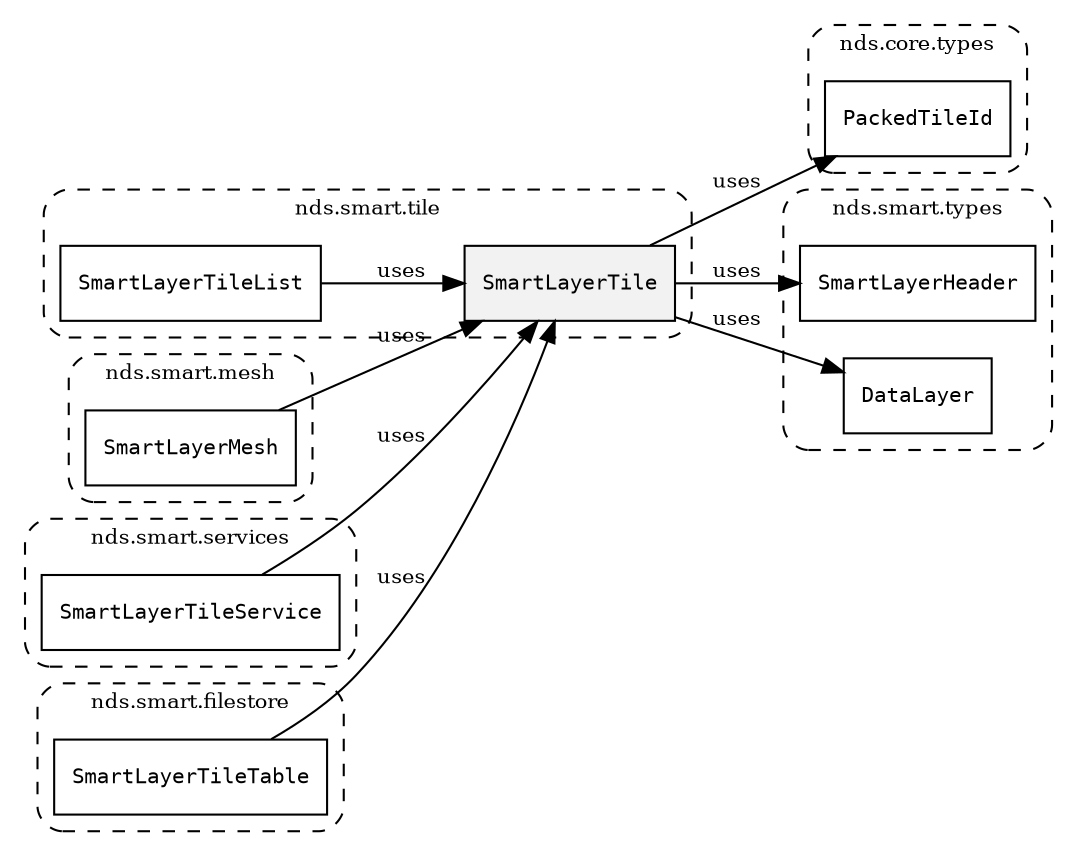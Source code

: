 /**
 * This dot file creates symbol collaboration diagram for SmartLayerTile.
 */
digraph ZSERIO
{
    node [shape=box, fontsize=10];
    rankdir="LR";
    fontsize=10;
    tooltip="SmartLayerTile collaboration diagram";

    subgraph "cluster_nds.smart.tile"
    {
        style="dashed, rounded";
        label="nds.smart.tile";
        tooltip="Package nds.smart.tile";
        href="../../../content/packages/nds.smart.tile.html#Package-nds-smart-tile";
        target="_parent";

        "SmartLayerTile" [style="filled", fillcolor="#0000000D", target="_parent", label=<<font face="monospace"><table align="center" border="0" cellspacing="0" cellpadding="0"><tr><td href="../../../content/packages/nds.smart.tile.html#Structure-SmartLayerTile" title="Structure defined in nds.smart.tile">SmartLayerTile</td></tr></table></font>>];
        "SmartLayerTileList" [target="_parent", label=<<font face="monospace"><table align="center" border="0" cellspacing="0" cellpadding="0"><tr><td href="../../../content/packages/nds.smart.tile.html#Structure-SmartLayerTileList" title="Structure defined in nds.smart.tile">SmartLayerTileList</td></tr></table></font>>];
    }

    subgraph "cluster_nds.core.types"
    {
        style="dashed, rounded";
        label="nds.core.types";
        tooltip="Package nds.core.types";
        href="../../../content/packages/nds.core.types.html#Package-nds-core-types";
        target="_parent";

        "PackedTileId" [target="_parent", label=<<font face="monospace"><table align="center" border="0" cellspacing="0" cellpadding="0"><tr><td href="../../../content/packages/nds.core.types.html#Subtype-PackedTileId" title="Subtype defined in nds.core.types">PackedTileId</td></tr></table></font>>];
    }

    subgraph "cluster_nds.smart.types"
    {
        style="dashed, rounded";
        label="nds.smart.types";
        tooltip="Package nds.smart.types";
        href="../../../content/packages/nds.smart.types.html#Package-nds-smart-types";
        target="_parent";

        "SmartLayerHeader" [target="_parent", label=<<font face="monospace"><table align="center" border="0" cellspacing="0" cellpadding="0"><tr><td href="../../../content/packages/nds.smart.types.html#Structure-SmartLayerHeader" title="Structure defined in nds.smart.types">SmartLayerHeader</td></tr></table></font>>];
        "DataLayer" [target="_parent", label=<<font face="monospace"><table align="center" border="0" cellspacing="0" cellpadding="0"><tr><td href="../../../content/packages/nds.smart.types.html#Structure-DataLayer" title="Structure defined in nds.smart.types">DataLayer</td></tr></table></font>>];
    }

    subgraph "cluster_nds.smart.mesh"
    {
        style="dashed, rounded";
        label="nds.smart.mesh";
        tooltip="Package nds.smart.mesh";
        href="../../../content/packages/nds.smart.mesh.html#Package-nds-smart-mesh";
        target="_parent";

        "SmartLayerMesh" [target="_parent", label=<<font face="monospace"><table align="center" border="0" cellspacing="0" cellpadding="0"><tr><td href="../../../content/packages/nds.smart.mesh.html#Structure-SmartLayerMesh" title="Structure defined in nds.smart.mesh">SmartLayerMesh</td></tr></table></font>>];
    }

    subgraph "cluster_nds.smart.services"
    {
        style="dashed, rounded";
        label="nds.smart.services";
        tooltip="Package nds.smart.services";
        href="../../../content/packages/nds.smart.services.html#Package-nds-smart-services";
        target="_parent";

        "SmartLayerTileService" [target="_parent", label=<<font face="monospace"><table align="center" border="0" cellspacing="0" cellpadding="0"><tr><td href="../../../content/packages/nds.smart.services.html#Service-SmartLayerTileService" title="Service defined in nds.smart.services">SmartLayerTileService</td></tr></table></font>>];
    }

    subgraph "cluster_nds.smart.filestore"
    {
        style="dashed, rounded";
        label="nds.smart.filestore";
        tooltip="Package nds.smart.filestore";
        href="../../../content/packages/nds.smart.filestore.html#Package-nds-smart-filestore";
        target="_parent";

        "SmartLayerTileTable" [target="_parent", label=<<font face="monospace"><table align="center" border="0" cellspacing="0" cellpadding="0"><tr><td href="../../../content/packages/nds.smart.filestore.html#SqlTable-SmartLayerTileTable" title="SqlTable defined in nds.smart.filestore">SmartLayerTileTable</td></tr></table></font>>];
    }

    "SmartLayerTile" -> "PackedTileId" [label="uses", fontsize=10];
    "SmartLayerTile" -> "SmartLayerHeader" [label="uses", fontsize=10];
    "SmartLayerTile" -> "DataLayer" [label="uses", fontsize=10];
    "SmartLayerTileList" -> "SmartLayerTile" [label="uses", fontsize=10];
    "SmartLayerMesh" -> "SmartLayerTile" [label="uses", fontsize=10];
    "SmartLayerTileService" -> "SmartLayerTile" [label="uses", fontsize=10];
    "SmartLayerTileTable" -> "SmartLayerTile" [label="uses", fontsize=10];
}
